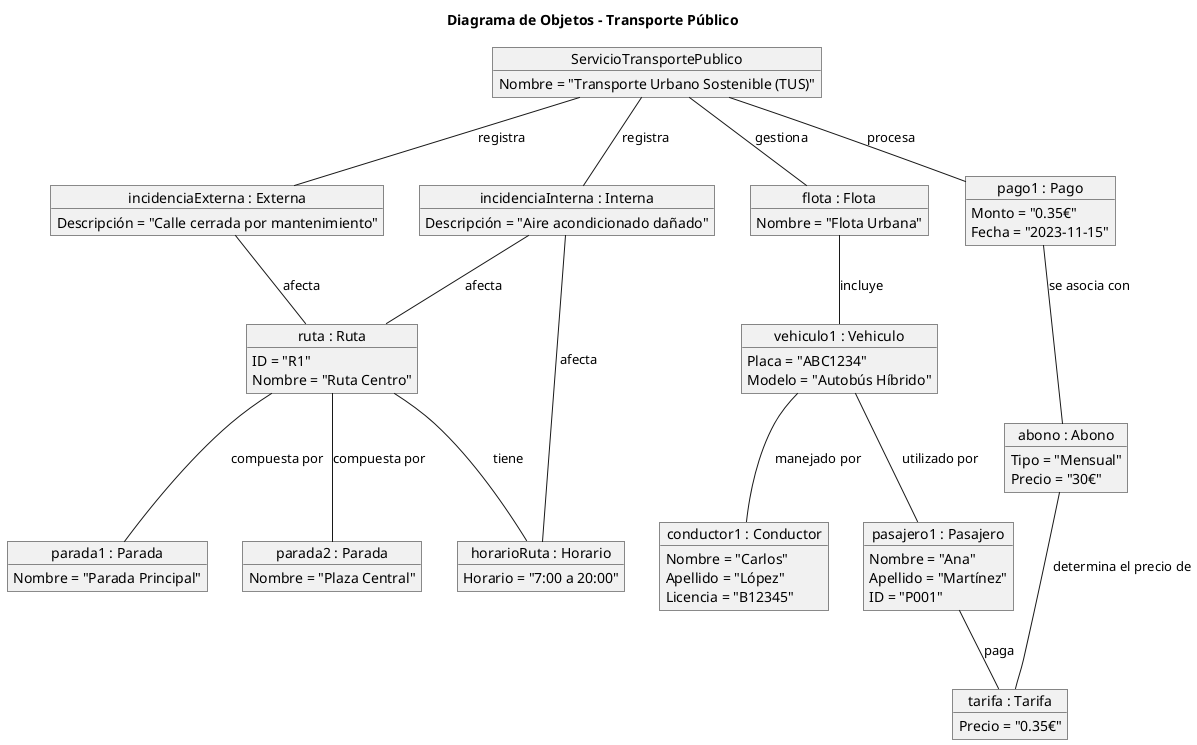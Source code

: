 @startuml Diagrama_de_Objetos_TransportePublico
title Diagrama de Objetos - Transporte Público

object "ServicioTransportePublico" as servicio {
  Nombre = "Transporte Urbano Sostenible (TUS)"
}

object "incidenciaExterna : Externa" as incidenciaExterna {
  Descripción = "Calle cerrada por mantenimiento"
}

object "incidenciaInterna : Interna" as incidenciaInterna {
  Descripción = "Aire acondicionado dañado"
}

object "ruta : Ruta" as ruta {
  ID = "R1"
  Nombre = "Ruta Centro"
}

object "parada1 : Parada" as parada1 {
  Nombre = "Parada Principal"
}

object "parada2 : Parada" as parada2 {
  Nombre = "Plaza Central"
}

object "horarioRuta : Horario" as horarioRuta {
  Horario = "7:00 a 20:00"
}

object "flota : Flota" as flota {
  Nombre = "Flota Urbana"
}

object "vehiculo1 : Vehiculo" as vehiculo1 {
  Placa = "ABC1234"
  Modelo = "Autobús Híbrido"
}

object "conductor1 : Conductor" as conductor1 {
  Nombre = "Carlos"
  Apellido = "López"
  Licencia = "B12345"
}

object "pasajero1 : Pasajero" as pasajero1 {
  Nombre = "Ana"
  Apellido = "Martínez"
  ID = "P001"
}

object "tarifa : Tarifa" as tarifa {
  Precio = "0.35€"
}

object "abono : Abono" as abono {
  Tipo = "Mensual"
  Precio = "30€"
}

object "pago1 : Pago" as pago1 {
  Monto = "0.35€"
  Fecha = "2023-11-15"
}

servicio -d- incidenciaExterna : "registra"
servicio -d- incidenciaInterna : "registra"
servicio -d- flota : "gestiona"
servicio -d- pago1 : "procesa"

incidenciaInterna -d- ruta : "afecta"
incidenciaInterna -d- horarioRuta : "afecta"
incidenciaExterna -d- ruta : "afecta"

ruta -d- horarioRuta : "tiene"
ruta -d- parada1 : "compuesta por"
ruta -d- parada2 : "compuesta por"

flota -d- vehiculo1 : "incluye"
vehiculo1 -d- conductor1 : "manejado por"
vehiculo1 -d- pasajero1 : "utilizado por"

pasajero1 -d- tarifa : "paga"
pago1 -d- abono : "se asocia con"
abono -d- tarifa : "determina el precio de"

@enduml
